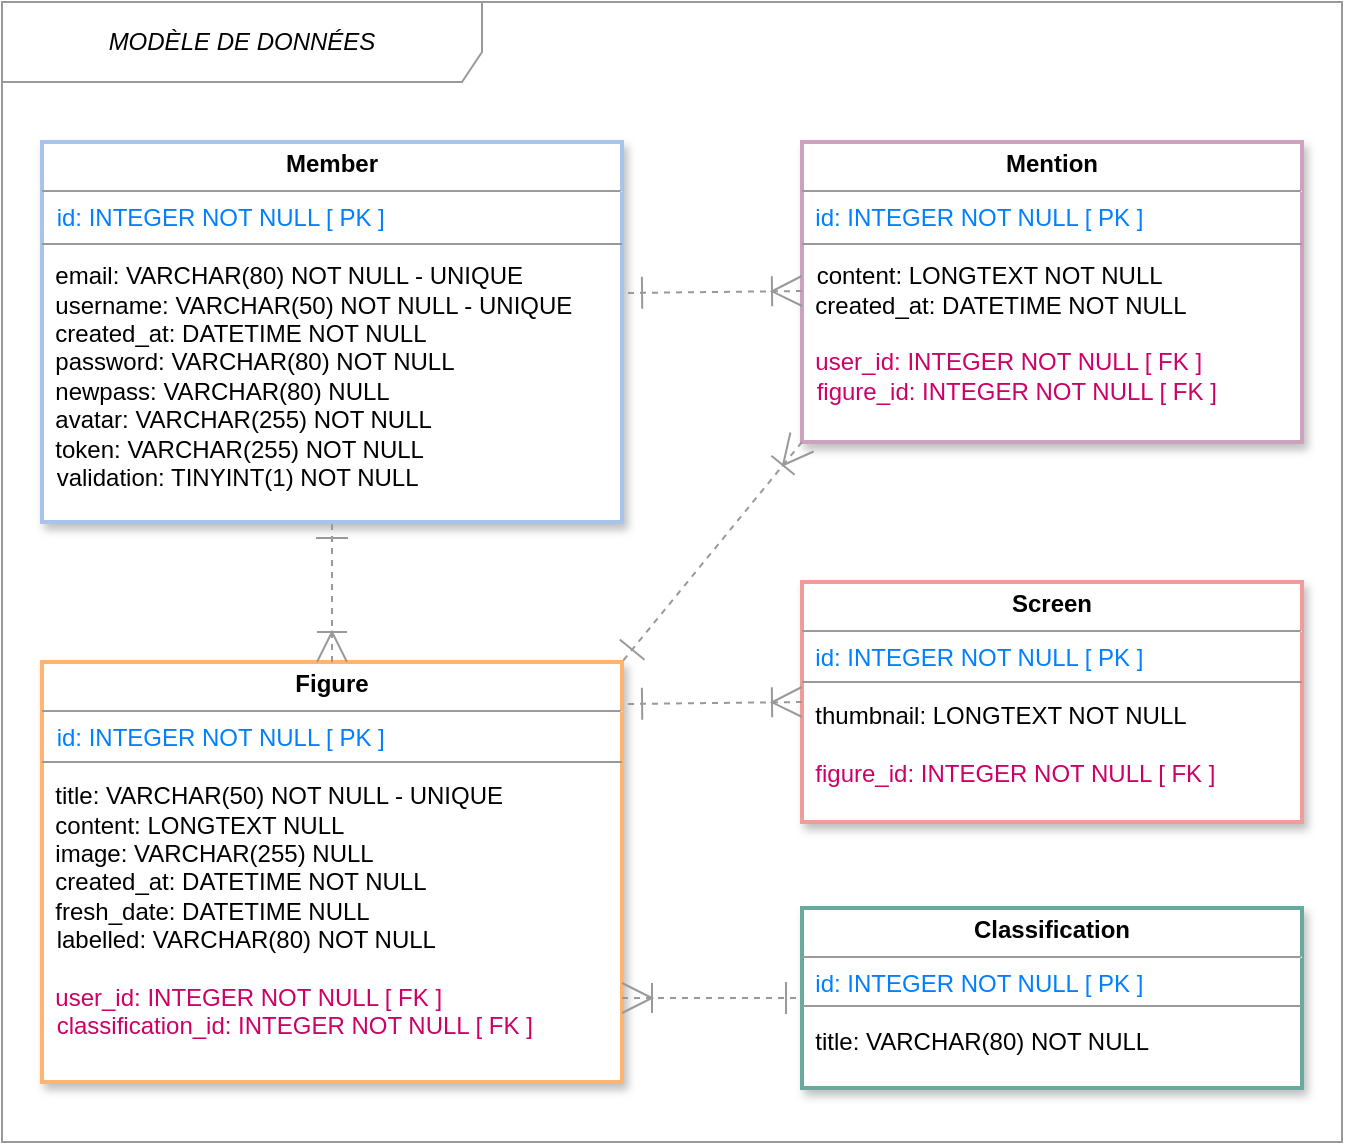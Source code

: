 <mxfile version="14.4.3" type="device"><diagram id="zo3Z8OIjbRjMRSa6nkiR" name="Page-1"><mxGraphModel dx="1081" dy="597" grid="1" gridSize="10" guides="1" tooltips="1" connect="1" arrows="1" fold="1" page="1" pageScale="1" pageWidth="827" pageHeight="1169" math="0" shadow="0"><root><mxCell id="0"/><mxCell id="1" parent="0"/><mxCell id="fkjt4uzKcZgQRxpVQ1lF-1" value="MODÈLE DE DONNÉES" style="shape=umlFrame;whiteSpace=wrap;html=1;width=240;height=40;fillColor=#FFFFFF;swimlaneFillColor=#ffffff;strokeColor=#999999;fontSize=12;fontStyle=2" parent="1" vertex="1"><mxGeometry x="130" y="50" width="670" height="570" as="geometry"/></mxCell><mxCell id="fkjt4uzKcZgQRxpVQ1lF-2" value="&lt;p style=&quot;margin: 0px ; margin-top: 4px ; text-align: center&quot;&gt;&lt;b&gt;Figure&lt;/b&gt;&lt;/p&gt;&lt;hr size=&quot;1&quot;&gt;&lt;p style=&quot;margin: 0px ; margin-left: 4px&quot;&gt;&lt;span style=&quot;color: rgb(0 , 127 , 255)&quot;&gt;&amp;nbsp;id: INTEGER NOT NULL [ PK ]&lt;/span&gt;&lt;br style=&quot;color: rgb(0 , 127 , 255)&quot;&gt;&lt;/p&gt;&lt;p style=&quot;margin: 0px ; margin-left: 4px&quot;&gt;&lt;br&gt;&lt;/p&gt;&amp;nbsp; title: VARCHAR(50) NOT NULL - UNIQUE&lt;span&gt;&amp;nbsp;&lt;/span&gt;&lt;br&gt;&amp;nbsp; content: LONGTEXT NULL&lt;span&gt;&amp;nbsp;&lt;/span&gt;&lt;br&gt;&amp;nbsp; image: VARCHAR(255) NULL&amp;nbsp;&lt;br&gt;&amp;nbsp; created_at: DATETIME NOT NULL&lt;br&gt;&amp;nbsp; fresh_date: DATETIME NULL&lt;p style=&quot;margin: 0px ; margin-left: 4px&quot;&gt;&amp;nbsp;labelled: VARCHAR(80) NOT NULL&amp;nbsp;&amp;nbsp;&lt;/p&gt;&lt;p style=&quot;margin: 0px ; margin-left: 4px&quot;&gt;&lt;br&gt;&lt;/p&gt;&lt;span style=&quot;color: rgb(204 , 0 , 102)&quot;&gt;&amp;nbsp; user_id:&amp;nbsp;&lt;/span&gt;&lt;span style=&quot;color: rgb(204 , 0 , 102)&quot;&gt;INTEGER NOT NULL [ FK ]&lt;/span&gt;&lt;p style=&quot;margin: 0px ; margin-left: 4px&quot;&gt;&lt;span style=&quot;color: rgb(204 , 0 , 102)&quot;&gt;&amp;nbsp;classification_id:&amp;nbsp;&lt;/span&gt;&lt;span style=&quot;color: rgb(204 , 0 , 102)&quot;&gt;INTEGER NOT NULL [ FK ]&lt;/span&gt;&lt;font color=&quot;#007FFF&quot;&gt;&lt;br&gt;&lt;/font&gt;&lt;/p&gt;" style="verticalAlign=top;align=left;overflow=fill;fontSize=12;fontFamily=Helvetica;html=1;fillColor=#FFFFFF;strokeWidth=2;shadow=1;strokeColor=#FFB570;" parent="1" vertex="1"><mxGeometry x="150" y="380" width="290" height="210" as="geometry"/></mxCell><mxCell id="fkjt4uzKcZgQRxpVQ1lF-3" value="&lt;p style=&quot;margin: 0px ; margin-top: 4px ; text-align: center&quot;&gt;&lt;b&gt;Member&lt;/b&gt;&lt;/p&gt;&lt;hr size=&quot;1&quot;&gt;&lt;p style=&quot;margin: 0px ; margin-left: 4px&quot;&gt;&lt;span style=&quot;color: rgb(0 , 127 , 255)&quot;&gt;&amp;nbsp;id: INTEGER NOT NULL [ PK ]&lt;/span&gt;&lt;/p&gt;&lt;p style=&quot;margin: 0px ; margin-left: 4px&quot;&gt;&lt;br&gt;&lt;/p&gt;&amp;nbsp; email: VARCHAR(80) NOT NULL - UNIQUE&lt;span&gt;&amp;nbsp;&lt;/span&gt;&lt;br&gt;&amp;nbsp; username: VARCHAR(50) NOT NULL - UNIQUE&lt;br&gt;&amp;nbsp; created_at: DATETIME NOT NULL&lt;br&gt;&amp;nbsp; password: VARCHAR(80) NOT NULL&lt;br&gt;&amp;nbsp; newpass: VARCHAR(80) NULL&lt;span&gt;&amp;nbsp;&lt;/span&gt;&lt;br&gt;&amp;nbsp; avatar: VARCHAR(255) NOT NULL&lt;span&gt;&amp;nbsp;&lt;/span&gt;&lt;br&gt;&amp;nbsp; token: VARCHAR(255) NOT NULL&lt;p style=&quot;margin: 0px 0px 0px 4px&quot;&gt;&amp;nbsp;validation: TINYINT(1) NOT NULL&lt;/p&gt;&lt;p style=&quot;margin: 0px 0px 0px 4px&quot;&gt;&lt;br&gt;&lt;/p&gt;&amp;nbsp;" style="verticalAlign=top;align=left;overflow=fill;fontSize=12;fontFamily=Helvetica;html=1;gradientDirection=north;strokeWidth=2;rounded=0;shadow=1;strokeColor=#A9C4EB;" parent="1" vertex="1"><mxGeometry x="150" y="120" width="290" height="190" as="geometry"/></mxCell><mxCell id="fkjt4uzKcZgQRxpVQ1lF-9" value="&lt;p style=&quot;margin: 0px ; margin-top: 4px ; text-align: center&quot;&gt;&lt;b&gt;Mention&lt;/b&gt;&lt;/p&gt;&lt;hr size=&quot;1&quot;&gt;&lt;span style=&quot;color: rgb(0 , 127 , 255)&quot;&gt;&amp;nbsp; id: INTEGER NOT NULL [ PK ]&lt;/span&gt;&lt;br style=&quot;color: rgb(0 , 127 , 255)&quot;&gt;&lt;p style=&quot;margin: 0px ; margin-left: 4px&quot;&gt;&lt;font color=&quot;#007fff&quot;&gt;&amp;nbsp;&lt;/font&gt;&lt;br&gt;&lt;/p&gt;&lt;p style=&quot;margin: 0px ; margin-left: 4px&quot;&gt;&lt;span&gt;&amp;nbsp;content: LONGTEXT NOT NULL&lt;/span&gt;&lt;span&gt;&amp;nbsp;&lt;/span&gt;&lt;/p&gt;&amp;nbsp; created_at: DATETIME NOT NULL&lt;p style=&quot;margin: 0px ; margin-left: 4px&quot;&gt;&lt;br&gt;&lt;/p&gt;&lt;span style=&quot;color: rgb(204 , 0 , 102)&quot;&gt;&amp;nbsp; user_id:&amp;nbsp;&lt;/span&gt;&lt;span style=&quot;color: rgb(204 , 0 , 102)&quot;&gt;INTEGER NOT NULL [ FK ]&lt;/span&gt;&lt;p style=&quot;margin: 0px ; margin-left: 4px&quot;&gt;&lt;span style=&quot;color: rgb(204 , 0 , 102)&quot;&gt;&amp;nbsp;figure_id:&amp;nbsp;&lt;/span&gt;&lt;span style=&quot;color: rgb(204 , 0 , 102)&quot;&gt;INTEGER NOT NULL [ FK ]&lt;/span&gt;&lt;font color=&quot;#007FFF&quot;&gt;&lt;br&gt;&lt;/font&gt;&lt;/p&gt;" style="verticalAlign=top;align=left;overflow=fill;fontSize=12;fontFamily=Helvetica;html=1;fillColor=#FFFFFF;strokeWidth=2;shadow=1;strokeColor=#CDA2BE;" parent="1" vertex="1"><mxGeometry x="530" y="120" width="250" height="150" as="geometry"/></mxCell><mxCell id="fkjt4uzKcZgQRxpVQ1lF-11" value="&lt;p style=&quot;margin: 0px ; margin-top: 4px ; text-align: center&quot;&gt;&lt;b&gt;Classification&lt;/b&gt;&lt;/p&gt;&lt;hr size=&quot;1&quot;&gt;&lt;span style=&quot;color: rgb(0 , 127 , 255)&quot;&gt;&amp;nbsp; id: INTEGER NOT NULL [ PK ]&lt;/span&gt;&lt;br style=&quot;color: rgb(0 , 127 , 255)&quot;&gt;&lt;p style=&quot;margin: 0px ; margin-left: 4px&quot;&gt;&lt;font color=&quot;#007fff&quot;&gt;&amp;nbsp;&lt;/font&gt;&lt;/p&gt;&amp;nbsp; title: VARCHAR(80) NOT NULL&lt;p style=&quot;margin: 0px ; margin-left: 4px&quot;&gt;&lt;br&gt;&lt;/p&gt;&lt;p style=&quot;margin: 0px ; margin-left: 4px&quot;&gt;&lt;span&gt;&amp;nbsp;&lt;/span&gt;&lt;/p&gt;&lt;p style=&quot;margin: 0px ; margin-left: 4px&quot;&gt;&lt;font color=&quot;#007FFF&quot;&gt;&lt;br&gt;&lt;/font&gt;&lt;/p&gt;" style="verticalAlign=top;align=left;overflow=fill;fontSize=12;fontFamily=Helvetica;html=1;fillColor=#FFFFFF;strokeWidth=2;shadow=1;strokeColor=#67AB9F;" parent="1" vertex="1"><mxGeometry x="530" y="503" width="250" height="90" as="geometry"/></mxCell><mxCell id="fkjt4uzKcZgQRxpVQ1lF-15" value="&lt;p style=&quot;margin: 0px ; margin-top: 4px ; text-align: center&quot;&gt;&lt;b&gt;Screen&lt;/b&gt;&lt;/p&gt;&lt;hr size=&quot;1&quot;&gt;&lt;span style=&quot;color: rgb(0 , 127 , 255)&quot;&gt;&amp;nbsp; id: INTEGER NOT NULL [ PK ]&lt;/span&gt;&lt;br style=&quot;color: rgb(0 , 127 , 255)&quot;&gt;&lt;p style=&quot;margin: 0px ; margin-left: 4px&quot;&gt;&lt;font color=&quot;#007fff&quot;&gt;&amp;nbsp;&lt;/font&gt;&lt;/p&gt;&amp;nbsp; thumbnail: LONGTEXT NOT NULL&amp;nbsp;&lt;p style=&quot;margin: 0px ; margin-left: 4px&quot;&gt;&lt;br&gt;&lt;/p&gt;&lt;span style=&quot;color: rgb(204 , 0 , 102)&quot;&gt;&amp;nbsp; figure_id:&amp;nbsp;&lt;/span&gt;&lt;span style=&quot;color: rgb(204 , 0 , 102)&quot;&gt;INTEGER NOT NULL [ FK ]&lt;/span&gt;&lt;p style=&quot;margin: 0px ; margin-left: 4px&quot;&gt;&lt;font color=&quot;#007FFF&quot;&gt;&lt;br&gt;&lt;/font&gt;&lt;/p&gt;" style="verticalAlign=top;align=left;overflow=fill;fontSize=12;fontFamily=Helvetica;html=1;fillColor=#FFFFFF;strokeWidth=2;shadow=1;strokeColor=#F19C99;" parent="1" vertex="1"><mxGeometry x="530" y="340" width="250" height="120" as="geometry"/></mxCell><mxCell id="fkjt4uzKcZgQRxpVQ1lF-25" value="" style="line;strokeWidth=1;fillColor=none;align=left;verticalAlign=middle;spacingTop=-1;spacingLeft=3;spacingRight=3;rotatable=0;labelPosition=right;points=[];portConstraint=eastwest;strokeColor=#999999;" parent="1" vertex="1"><mxGeometry x="150" y="167" width="290" height="8" as="geometry"/></mxCell><mxCell id="fkjt4uzKcZgQRxpVQ1lF-26" value="" style="line;strokeWidth=1;fillColor=none;align=left;verticalAlign=middle;spacingTop=-1;spacingLeft=3;spacingRight=3;rotatable=0;labelPosition=right;points=[];portConstraint=eastwest;strokeColor=#999999;" parent="1" vertex="1"><mxGeometry x="530" y="167" width="250" height="8" as="geometry"/></mxCell><mxCell id="fkjt4uzKcZgQRxpVQ1lF-27" value="" style="line;strokeWidth=1;fillColor=none;align=left;verticalAlign=middle;spacingTop=-1;spacingLeft=3;spacingRight=3;rotatable=0;labelPosition=right;points=[];portConstraint=eastwest;strokeColor=#999999;" parent="1" vertex="1"><mxGeometry x="530" y="548" width="250" height="8" as="geometry"/></mxCell><mxCell id="fkjt4uzKcZgQRxpVQ1lF-28" value="" style="line;strokeWidth=1;fillColor=none;align=left;verticalAlign=middle;spacingTop=-1;spacingLeft=3;spacingRight=3;rotatable=0;labelPosition=right;points=[];portConstraint=eastwest;strokeColor=#999999;" parent="1" vertex="1"><mxGeometry x="530" y="386" width="250" height="8" as="geometry"/></mxCell><mxCell id="fkjt4uzKcZgQRxpVQ1lF-29" value="" style="line;strokeWidth=1;fillColor=none;align=left;verticalAlign=middle;spacingTop=-1;spacingLeft=3;spacingRight=3;rotatable=0;labelPosition=right;points=[];portConstraint=eastwest;strokeColor=#999999;" parent="1" vertex="1"><mxGeometry x="150" y="426" width="290" height="8" as="geometry"/></mxCell><mxCell id="fkjt4uzKcZgQRxpVQ1lF-30" value="" style="endArrow=ERone;dashed=1;html=1;entryX=0.5;entryY=1;entryDx=0;entryDy=0;exitX=0.5;exitY=0;exitDx=0;exitDy=0;startArrow=ERoneToMany;startFill=0;startSize=13;endFill=0;endSize=14;strokeColor=#999999;" parent="1" source="fkjt4uzKcZgQRxpVQ1lF-2" target="fkjt4uzKcZgQRxpVQ1lF-3" edge="1"><mxGeometry width="50" height="50" relative="1" as="geometry"><mxPoint x="137.18" y="490" as="sourcePoint"/><mxPoint x="264.37" y="315" as="targetPoint"/><Array as="points"/></mxGeometry></mxCell><mxCell id="fkjt4uzKcZgQRxpVQ1lF-31" value="" style="endArrow=ERone;dashed=1;html=1;entryX=0;entryY=0.5;entryDx=0;entryDy=0;startArrow=ERoneToMany;startFill=0;startSize=13;endFill=0;endSize=14;strokeColor=#999999;" parent="1" target="fkjt4uzKcZgQRxpVQ1lF-11" edge="1"><mxGeometry width="50" height="50" relative="1" as="geometry"><mxPoint x="440" y="548" as="sourcePoint"/><mxPoint x="500" y="510" as="targetPoint"/><Array as="points"><mxPoint x="490" y="548"/></Array></mxGeometry></mxCell><mxCell id="fkjt4uzKcZgQRxpVQ1lF-32" value="" style="endArrow=ERone;dashed=1;html=1;entryX=1.007;entryY=0.1;entryDx=0;entryDy=0;exitX=0;exitY=0.5;exitDx=0;exitDy=0;startArrow=ERoneToMany;startFill=0;startSize=13;endFill=0;endSize=14;entryPerimeter=0;strokeColor=#999999;" parent="1" source="fkjt4uzKcZgQRxpVQ1lF-15" target="fkjt4uzKcZgQRxpVQ1lF-2" edge="1"><mxGeometry width="50" height="50" relative="1" as="geometry"><mxPoint x="315" y="400" as="sourcePoint"/><mxPoint x="315" y="330" as="targetPoint"/><Array as="points"/></mxGeometry></mxCell><mxCell id="fkjt4uzKcZgQRxpVQ1lF-33" value="" style="endArrow=ERone;dashed=1;html=1;entryX=1;entryY=0;entryDx=0;entryDy=0;exitX=0;exitY=1;exitDx=0;exitDy=0;startArrow=ERoneToMany;startFill=0;startSize=13;endFill=0;endSize=14;strokeColor=#999999;" parent="1" source="fkjt4uzKcZgQRxpVQ1lF-9" target="fkjt4uzKcZgQRxpVQ1lF-2" edge="1"><mxGeometry width="50" height="50" relative="1" as="geometry"><mxPoint x="540" y="410" as="sourcePoint"/><mxPoint x="452.03" y="411" as="targetPoint"/><Array as="points"/></mxGeometry></mxCell><mxCell id="fkjt4uzKcZgQRxpVQ1lF-34" value="" style="endArrow=ERone;dashed=1;html=1;entryX=1.007;entryY=0.1;entryDx=0;entryDy=0;exitX=0;exitY=0.5;exitDx=0;exitDy=0;startArrow=ERoneToMany;startFill=0;startSize=13;endFill=0;endSize=14;entryPerimeter=0;strokeColor=#999999;" parent="1" edge="1"><mxGeometry width="50" height="50" relative="1" as="geometry"><mxPoint x="530" y="194.5" as="sourcePoint"/><mxPoint x="442.03" y="195.5" as="targetPoint"/><Array as="points"/></mxGeometry></mxCell></root></mxGraphModel></diagram></mxfile>